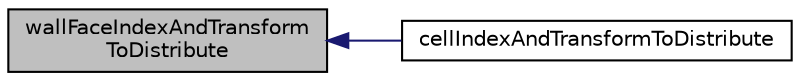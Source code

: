 digraph "wallFaceIndexAndTransformToDistribute"
{
  bgcolor="transparent";
  edge [fontname="Helvetica",fontsize="10",labelfontname="Helvetica",labelfontsize="10"];
  node [fontname="Helvetica",fontsize="10",shape=record];
  rankdir="LR";
  Node1 [label="wallFaceIndexAndTransform\lToDistribute",height=0.2,width=0.4,color="black", fillcolor="grey75", style="filled", fontcolor="black"];
  Node1 -> Node2 [dir="back",color="midnightblue",fontsize="10",style="solid",fontname="Helvetica"];
  Node2 [label="cellIndexAndTransformToDistribute",height=0.2,width=0.4,color="black",URL="$a01160.html#afeb3fa40342ac8c4051fc18dfbc99cbd",tooltip="Return access to the cellIndexAndTransformToDistribute list. "];
}
